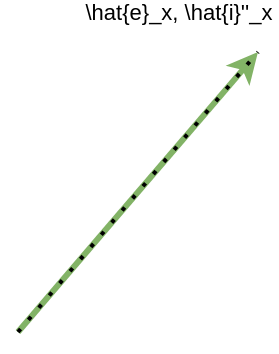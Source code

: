 <mxfile version="24.8.3">
  <diagram name="Page-1" id="zJFzfOxhJB2euHuyxw2E">
    <mxGraphModel dx="1294" dy="855" grid="1" gridSize="10" guides="1" tooltips="1" connect="1" arrows="1" fold="1" page="1" pageScale="1" pageWidth="850" pageHeight="1100" math="0" shadow="0">
      <root>
        <mxCell id="0" />
        <mxCell id="1" parent="0" />
        <mxCell id="OODZcDrHD6aavERh_mQp-1" value="" style="endArrow=classic;html=1;rounded=0;fillColor=#d5e8d4;strokeColor=#82b366;strokeWidth=3;" edge="1" parent="1">
          <mxGeometry width="50" height="50" relative="1" as="geometry">
            <mxPoint x="400" y="460" as="sourcePoint" />
            <mxPoint x="520" y="320" as="targetPoint" />
          </mxGeometry>
        </mxCell>
        <mxCell id="OODZcDrHD6aavERh_mQp-2" value="\hat{e}_x, \hat{i}&#39;&#39;_x" style="edgeLabel;html=1;align=center;verticalAlign=middle;resizable=0;points=[];" vertex="1" connectable="0" parent="OODZcDrHD6aavERh_mQp-1">
          <mxGeometry x="0.522" y="-1" relative="1" as="geometry">
            <mxPoint x="-12" y="-54" as="offset" />
          </mxGeometry>
        </mxCell>
        <mxCell id="OODZcDrHD6aavERh_mQp-3" value="" style="endArrow=none;dashed=1;html=1;dashPattern=1 3;strokeWidth=2;rounded=0;" edge="1" parent="1">
          <mxGeometry width="50" height="50" relative="1" as="geometry">
            <mxPoint x="400" y="460" as="sourcePoint" />
            <mxPoint x="520" y="320" as="targetPoint" />
          </mxGeometry>
        </mxCell>
      </root>
    </mxGraphModel>
  </diagram>
</mxfile>

